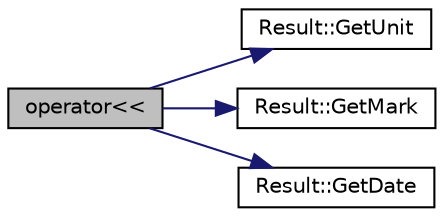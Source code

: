 digraph "operator&lt;&lt;"
{
  edge [fontname="Helvetica",fontsize="10",labelfontname="Helvetica",labelfontsize="10"];
  node [fontname="Helvetica",fontsize="10",shape=record];
  rankdir="LR";
  Node9 [label="operator\<\<",height=0.2,width=0.4,color="black", fillcolor="grey75", style="filled", fontcolor="black"];
  Node9 -> Node10 [color="midnightblue",fontsize="10",style="solid",fontname="Helvetica"];
  Node10 [label="Result::GetUnit",height=0.2,width=0.4,color="black", fillcolor="white", style="filled",URL="$class_result.html#afd973c5783ece727554be5c6036ddd67"];
  Node9 -> Node11 [color="midnightblue",fontsize="10",style="solid",fontname="Helvetica"];
  Node11 [label="Result::GetMark",height=0.2,width=0.4,color="black", fillcolor="white", style="filled",URL="$class_result.html#a6f3decffaee87802603b04fcdc98c787"];
  Node9 -> Node12 [color="midnightblue",fontsize="10",style="solid",fontname="Helvetica"];
  Node12 [label="Result::GetDate",height=0.2,width=0.4,color="black", fillcolor="white", style="filled",URL="$class_result.html#a5fb8e0ff5cb49916ec5657d4298d1633"];
}
